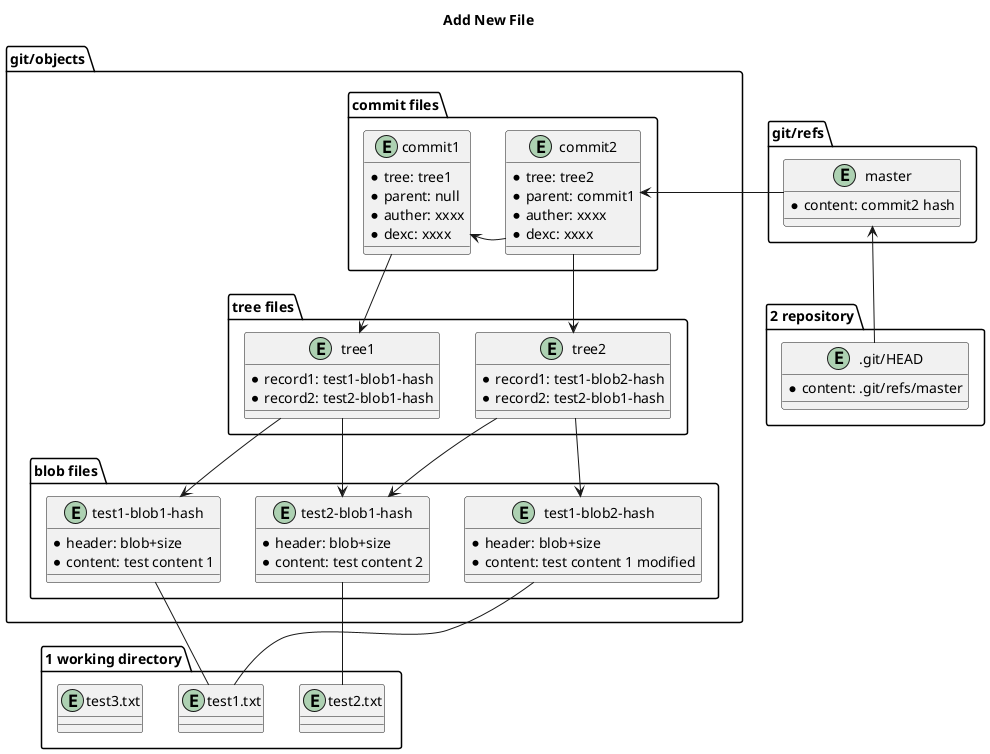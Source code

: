 @startuml china online basic resource

title Add New File

package "1 working directory" {
  entity "test1.txt" as test1 {
  }

  entity "test2.txt" as test2 {
  }

  entity "test3.txt" as test3 {
  }
}

package "2 repository" {

  package ".git/refs" {
    entity "master" as master {
      *content: commit2 hash
    }
  }

  package ".git/objects" {
    package "blob files" {

      entity "test1-blob1-hash" as test1blob1 {
        *header: blob+size
        *content: test content 1
      }

      entity "test1-blob2-hash" as test1blob2 {
        *header: blob+size
        *content: test content 1 modified
      }

      entity "test2-blob1-hash" as test2blob1 {
        *header: blob+size
        *content: test content 2
      }
    }

    package "tree files" {
      entity "tree1" as tree1 {
        *record1: test1-blob1-hash
        *record2: test2-blob1-hash
      }
      entity "tree2" as tree2 {
        *record1: test1-blob2-hash
        *record2: test2-blob1-hash
      }
    }

    package "commit files" {
      entity "commit1" as commit1 {
        *tree: tree1
        *parent: null
        *auther: xxxx
        *dexc: xxxx
      }
      entity "commit2" as commit2 {
        *tree: tree2
        *parent: commit1
        *auther: xxxx
        *dexc: xxxx
      }
    }
  }

  entity ".git/HEAD" as head {
    *content: .git/refs/master
  }
}

test1blob1 -- test1
test1blob2 -- test1
test2blob1 -- test2

tree1 --> test1blob1
tree1 --> test2blob1

tree2 --> test1blob2
tree2 --> test2blob1

commit1 --> tree1
commit2 --> tree2

commit1 <-- commit2
commit1 -[hidden]right-> commit2

master --> commit2
master -[hidden]left-> commit2

head --up> master

@enduml